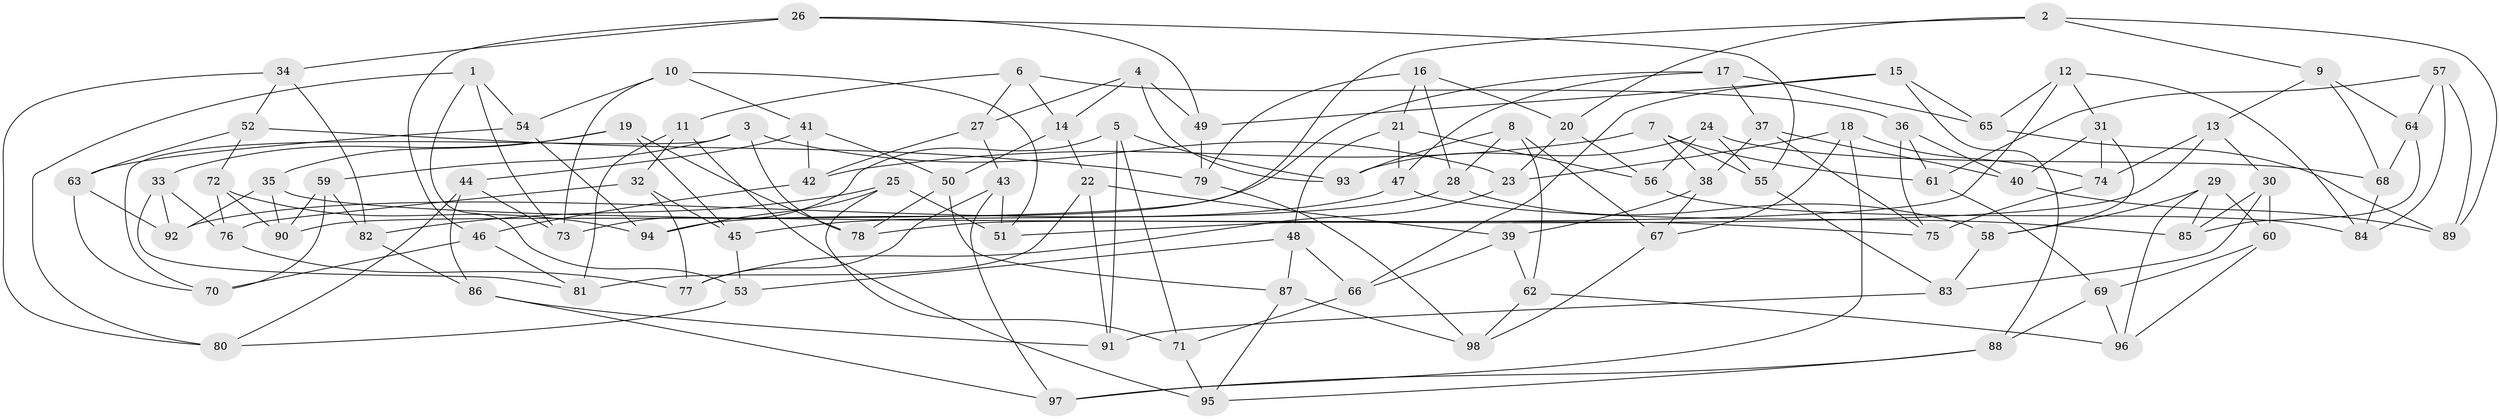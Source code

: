 // Generated by graph-tools (version 1.1) at 2025/03/03/09/25 03:03:10]
// undirected, 98 vertices, 196 edges
graph export_dot {
graph [start="1"]
  node [color=gray90,style=filled];
  1;
  2;
  3;
  4;
  5;
  6;
  7;
  8;
  9;
  10;
  11;
  12;
  13;
  14;
  15;
  16;
  17;
  18;
  19;
  20;
  21;
  22;
  23;
  24;
  25;
  26;
  27;
  28;
  29;
  30;
  31;
  32;
  33;
  34;
  35;
  36;
  37;
  38;
  39;
  40;
  41;
  42;
  43;
  44;
  45;
  46;
  47;
  48;
  49;
  50;
  51;
  52;
  53;
  54;
  55;
  56;
  57;
  58;
  59;
  60;
  61;
  62;
  63;
  64;
  65;
  66;
  67;
  68;
  69;
  70;
  71;
  72;
  73;
  74;
  75;
  76;
  77;
  78;
  79;
  80;
  81;
  82;
  83;
  84;
  85;
  86;
  87;
  88;
  89;
  90;
  91;
  92;
  93;
  94;
  95;
  96;
  97;
  98;
  1 -- 54;
  1 -- 80;
  1 -- 53;
  1 -- 73;
  2 -- 89;
  2 -- 9;
  2 -- 90;
  2 -- 20;
  3 -- 78;
  3 -- 70;
  3 -- 59;
  3 -- 23;
  4 -- 27;
  4 -- 93;
  4 -- 49;
  4 -- 14;
  5 -- 73;
  5 -- 93;
  5 -- 91;
  5 -- 71;
  6 -- 27;
  6 -- 11;
  6 -- 36;
  6 -- 14;
  7 -- 55;
  7 -- 38;
  7 -- 42;
  7 -- 61;
  8 -- 28;
  8 -- 93;
  8 -- 67;
  8 -- 62;
  9 -- 64;
  9 -- 13;
  9 -- 68;
  10 -- 73;
  10 -- 41;
  10 -- 51;
  10 -- 54;
  11 -- 95;
  11 -- 32;
  11 -- 81;
  12 -- 51;
  12 -- 84;
  12 -- 65;
  12 -- 31;
  13 -- 74;
  13 -- 30;
  13 -- 78;
  14 -- 50;
  14 -- 22;
  15 -- 49;
  15 -- 66;
  15 -- 88;
  15 -- 65;
  16 -- 79;
  16 -- 28;
  16 -- 20;
  16 -- 21;
  17 -- 37;
  17 -- 94;
  17 -- 47;
  17 -- 65;
  18 -- 74;
  18 -- 23;
  18 -- 67;
  18 -- 97;
  19 -- 78;
  19 -- 33;
  19 -- 45;
  19 -- 35;
  20 -- 56;
  20 -- 23;
  21 -- 48;
  21 -- 56;
  21 -- 47;
  22 -- 39;
  22 -- 91;
  22 -- 81;
  23 -- 77;
  24 -- 93;
  24 -- 68;
  24 -- 55;
  24 -- 56;
  25 -- 51;
  25 -- 82;
  25 -- 94;
  25 -- 71;
  26 -- 34;
  26 -- 49;
  26 -- 55;
  26 -- 46;
  27 -- 43;
  27 -- 42;
  28 -- 58;
  28 -- 45;
  29 -- 96;
  29 -- 58;
  29 -- 60;
  29 -- 85;
  30 -- 85;
  30 -- 60;
  30 -- 83;
  31 -- 74;
  31 -- 40;
  31 -- 58;
  32 -- 77;
  32 -- 76;
  32 -- 45;
  33 -- 92;
  33 -- 81;
  33 -- 76;
  34 -- 82;
  34 -- 80;
  34 -- 52;
  35 -- 92;
  35 -- 75;
  35 -- 90;
  36 -- 75;
  36 -- 40;
  36 -- 61;
  37 -- 40;
  37 -- 38;
  37 -- 75;
  38 -- 39;
  38 -- 67;
  39 -- 66;
  39 -- 62;
  40 -- 89;
  41 -- 44;
  41 -- 50;
  41 -- 42;
  42 -- 46;
  43 -- 51;
  43 -- 97;
  43 -- 77;
  44 -- 73;
  44 -- 86;
  44 -- 80;
  45 -- 53;
  46 -- 70;
  46 -- 81;
  47 -- 85;
  47 -- 92;
  48 -- 66;
  48 -- 53;
  48 -- 87;
  49 -- 79;
  50 -- 87;
  50 -- 78;
  52 -- 72;
  52 -- 79;
  52 -- 63;
  53 -- 80;
  54 -- 94;
  54 -- 63;
  55 -- 83;
  56 -- 84;
  57 -- 89;
  57 -- 61;
  57 -- 64;
  57 -- 84;
  58 -- 83;
  59 -- 82;
  59 -- 90;
  59 -- 70;
  60 -- 96;
  60 -- 69;
  61 -- 69;
  62 -- 96;
  62 -- 98;
  63 -- 70;
  63 -- 92;
  64 -- 85;
  64 -- 68;
  65 -- 89;
  66 -- 71;
  67 -- 98;
  68 -- 84;
  69 -- 88;
  69 -- 96;
  71 -- 95;
  72 -- 94;
  72 -- 76;
  72 -- 90;
  74 -- 75;
  76 -- 77;
  79 -- 98;
  82 -- 86;
  83 -- 91;
  86 -- 97;
  86 -- 91;
  87 -- 95;
  87 -- 98;
  88 -- 97;
  88 -- 95;
}

